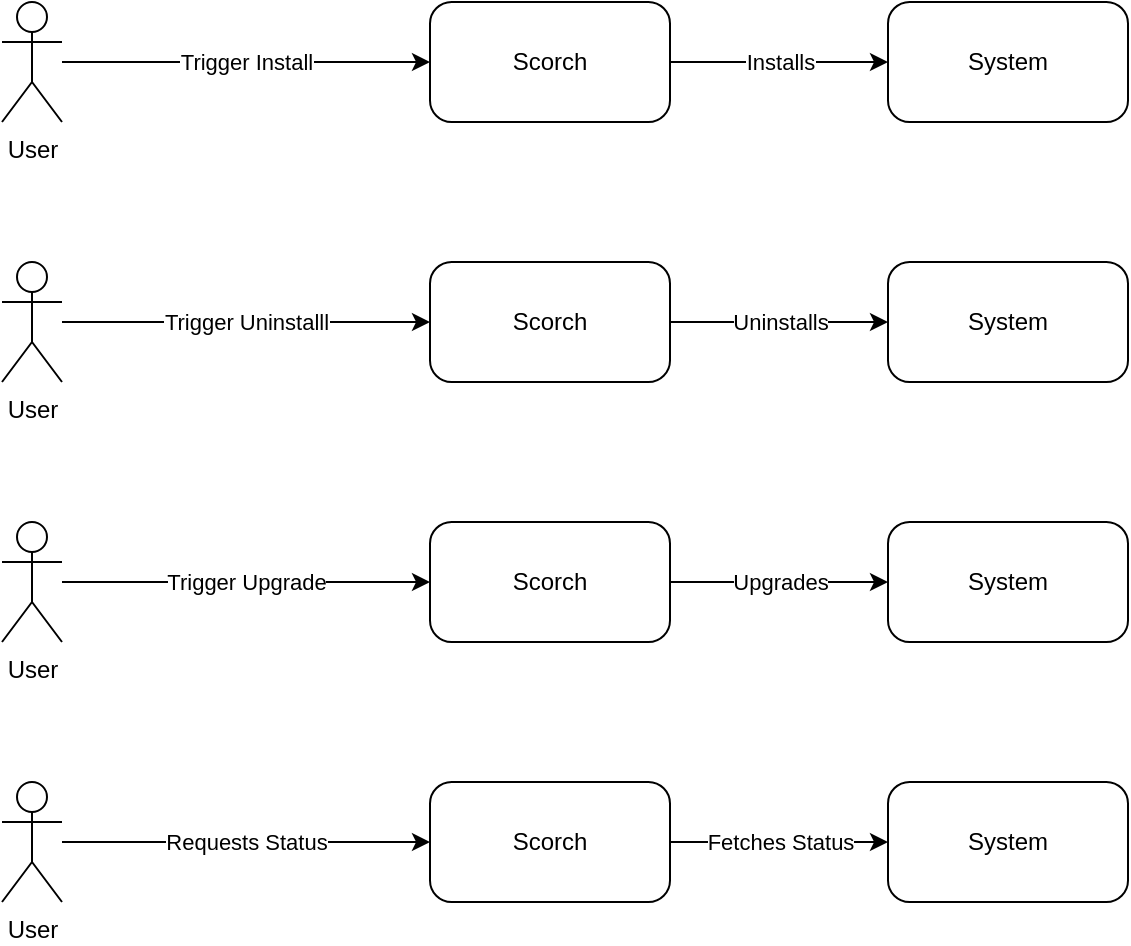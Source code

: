 <mxfile version="18.0.1" type="device" pages="2"><diagram id="AvXYAWk_XXnpTBlN5WW4" name="Use Cases"><mxGraphModel dx="946" dy="624" grid="1" gridSize="10" guides="1" tooltips="1" connect="1" arrows="1" fold="1" page="1" pageScale="1" pageWidth="827" pageHeight="1169" math="0" shadow="0"><root><mxCell id="0"/><mxCell id="1" parent="0"/><mxCell id="RYlFtqUDYi3vnf_GjvBo-4" value="Installs" style="edgeStyle=orthogonalEdgeStyle;rounded=0;orthogonalLoop=1;jettySize=auto;html=1;" edge="1" parent="1" source="z0GYUQm6BaegtEo6idF8-1" target="RYlFtqUDYi3vnf_GjvBo-3"><mxGeometry relative="1" as="geometry"/></mxCell><mxCell id="z0GYUQm6BaegtEo6idF8-1" value="Scorch" style="rounded=1;whiteSpace=wrap;html=1;arcSize=18;" parent="1" vertex="1"><mxGeometry x="294" y="70" width="120" height="60" as="geometry"/></mxCell><mxCell id="RYlFtqUDYi3vnf_GjvBo-2" value="Trigger Install" style="edgeStyle=orthogonalEdgeStyle;rounded=0;orthogonalLoop=1;jettySize=auto;html=1;entryX=0;entryY=0.5;entryDx=0;entryDy=0;" edge="1" parent="1" source="RYlFtqUDYi3vnf_GjvBo-1" target="z0GYUQm6BaegtEo6idF8-1"><mxGeometry relative="1" as="geometry"/></mxCell><mxCell id="RYlFtqUDYi3vnf_GjvBo-1" value="User" style="shape=umlActor;verticalLabelPosition=bottom;verticalAlign=top;html=1;outlineConnect=0;" vertex="1" parent="1"><mxGeometry x="80" y="70" width="30" height="60" as="geometry"/></mxCell><mxCell id="RYlFtqUDYi3vnf_GjvBo-3" value="System" style="whiteSpace=wrap;html=1;rounded=1;arcSize=18;" vertex="1" parent="1"><mxGeometry x="523" y="70" width="120" height="60" as="geometry"/></mxCell><mxCell id="RYlFtqUDYi3vnf_GjvBo-5" value="Uninstalls" style="edgeStyle=orthogonalEdgeStyle;rounded=0;orthogonalLoop=1;jettySize=auto;html=1;" edge="1" parent="1" source="RYlFtqUDYi3vnf_GjvBo-6" target="RYlFtqUDYi3vnf_GjvBo-9"><mxGeometry relative="1" as="geometry"/></mxCell><mxCell id="RYlFtqUDYi3vnf_GjvBo-6" value="Scorch" style="rounded=1;whiteSpace=wrap;html=1;arcSize=18;" vertex="1" parent="1"><mxGeometry x="294" y="200" width="120" height="60" as="geometry"/></mxCell><mxCell id="RYlFtqUDYi3vnf_GjvBo-7" value="Trigger Uninstalll" style="edgeStyle=orthogonalEdgeStyle;rounded=0;orthogonalLoop=1;jettySize=auto;html=1;entryX=0;entryY=0.5;entryDx=0;entryDy=0;" edge="1" parent="1" source="RYlFtqUDYi3vnf_GjvBo-8" target="RYlFtqUDYi3vnf_GjvBo-6"><mxGeometry relative="1" as="geometry"/></mxCell><mxCell id="RYlFtqUDYi3vnf_GjvBo-8" value="User" style="shape=umlActor;verticalLabelPosition=bottom;verticalAlign=top;html=1;outlineConnect=0;" vertex="1" parent="1"><mxGeometry x="80" y="200" width="30" height="60" as="geometry"/></mxCell><mxCell id="RYlFtqUDYi3vnf_GjvBo-9" value="System" style="whiteSpace=wrap;html=1;rounded=1;arcSize=18;" vertex="1" parent="1"><mxGeometry x="523" y="200" width="120" height="60" as="geometry"/></mxCell><mxCell id="RYlFtqUDYi3vnf_GjvBo-10" value="Upgrades" style="edgeStyle=orthogonalEdgeStyle;rounded=0;orthogonalLoop=1;jettySize=auto;html=1;" edge="1" parent="1" source="RYlFtqUDYi3vnf_GjvBo-11" target="RYlFtqUDYi3vnf_GjvBo-14"><mxGeometry relative="1" as="geometry"/></mxCell><mxCell id="RYlFtqUDYi3vnf_GjvBo-11" value="Scorch" style="rounded=1;whiteSpace=wrap;html=1;arcSize=18;" vertex="1" parent="1"><mxGeometry x="294" y="330" width="120" height="60" as="geometry"/></mxCell><mxCell id="RYlFtqUDYi3vnf_GjvBo-12" value="Trigger Upgrade" style="edgeStyle=orthogonalEdgeStyle;rounded=0;orthogonalLoop=1;jettySize=auto;html=1;entryX=0;entryY=0.5;entryDx=0;entryDy=0;" edge="1" parent="1" source="RYlFtqUDYi3vnf_GjvBo-13" target="RYlFtqUDYi3vnf_GjvBo-11"><mxGeometry relative="1" as="geometry"/></mxCell><mxCell id="RYlFtqUDYi3vnf_GjvBo-13" value="User" style="shape=umlActor;verticalLabelPosition=bottom;verticalAlign=top;html=1;outlineConnect=0;" vertex="1" parent="1"><mxGeometry x="80" y="330" width="30" height="60" as="geometry"/></mxCell><mxCell id="RYlFtqUDYi3vnf_GjvBo-14" value="System" style="whiteSpace=wrap;html=1;rounded=1;arcSize=18;" vertex="1" parent="1"><mxGeometry x="523" y="330" width="120" height="60" as="geometry"/></mxCell><mxCell id="RYlFtqUDYi3vnf_GjvBo-15" value="Fetches Status" style="edgeStyle=orthogonalEdgeStyle;rounded=0;orthogonalLoop=1;jettySize=auto;html=1;" edge="1" parent="1" source="RYlFtqUDYi3vnf_GjvBo-16" target="RYlFtqUDYi3vnf_GjvBo-19"><mxGeometry relative="1" as="geometry"/></mxCell><mxCell id="RYlFtqUDYi3vnf_GjvBo-16" value="Scorch" style="rounded=1;whiteSpace=wrap;html=1;arcSize=18;" vertex="1" parent="1"><mxGeometry x="294" y="460" width="120" height="60" as="geometry"/></mxCell><mxCell id="RYlFtqUDYi3vnf_GjvBo-17" value="Requests Status" style="edgeStyle=orthogonalEdgeStyle;rounded=0;orthogonalLoop=1;jettySize=auto;html=1;entryX=0;entryY=0.5;entryDx=0;entryDy=0;" edge="1" parent="1" source="RYlFtqUDYi3vnf_GjvBo-18" target="RYlFtqUDYi3vnf_GjvBo-16"><mxGeometry relative="1" as="geometry"/></mxCell><mxCell id="RYlFtqUDYi3vnf_GjvBo-18" value="User" style="shape=umlActor;verticalLabelPosition=bottom;verticalAlign=top;html=1;outlineConnect=0;" vertex="1" parent="1"><mxGeometry x="80" y="460" width="30" height="60" as="geometry"/></mxCell><mxCell id="RYlFtqUDYi3vnf_GjvBo-19" value="System" style="whiteSpace=wrap;html=1;rounded=1;arcSize=18;" vertex="1" parent="1"><mxGeometry x="523" y="460" width="120" height="60" as="geometry"/></mxCell></root></mxGraphModel></diagram><diagram id="tdlS2cAmzElqe6YkpgCw" name="Register Workflow"><mxGraphModel dx="946" dy="624" grid="1" gridSize="10" guides="1" tooltips="1" connect="1" arrows="1" fold="1" page="1" pageScale="1" pageWidth="827" pageHeight="1169" math="0" shadow="0"><root><mxCell id="0"/><mxCell id="1" parent="0"/></root></mxGraphModel></diagram></mxfile>